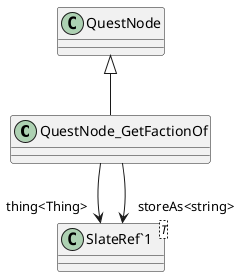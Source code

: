 @startuml
class QuestNode_GetFactionOf {
}
class "SlateRef`1"<T> {
}
QuestNode <|-- QuestNode_GetFactionOf
QuestNode_GetFactionOf --> "thing<Thing>" "SlateRef`1"
QuestNode_GetFactionOf --> "storeAs<string>" "SlateRef`1"
@enduml
